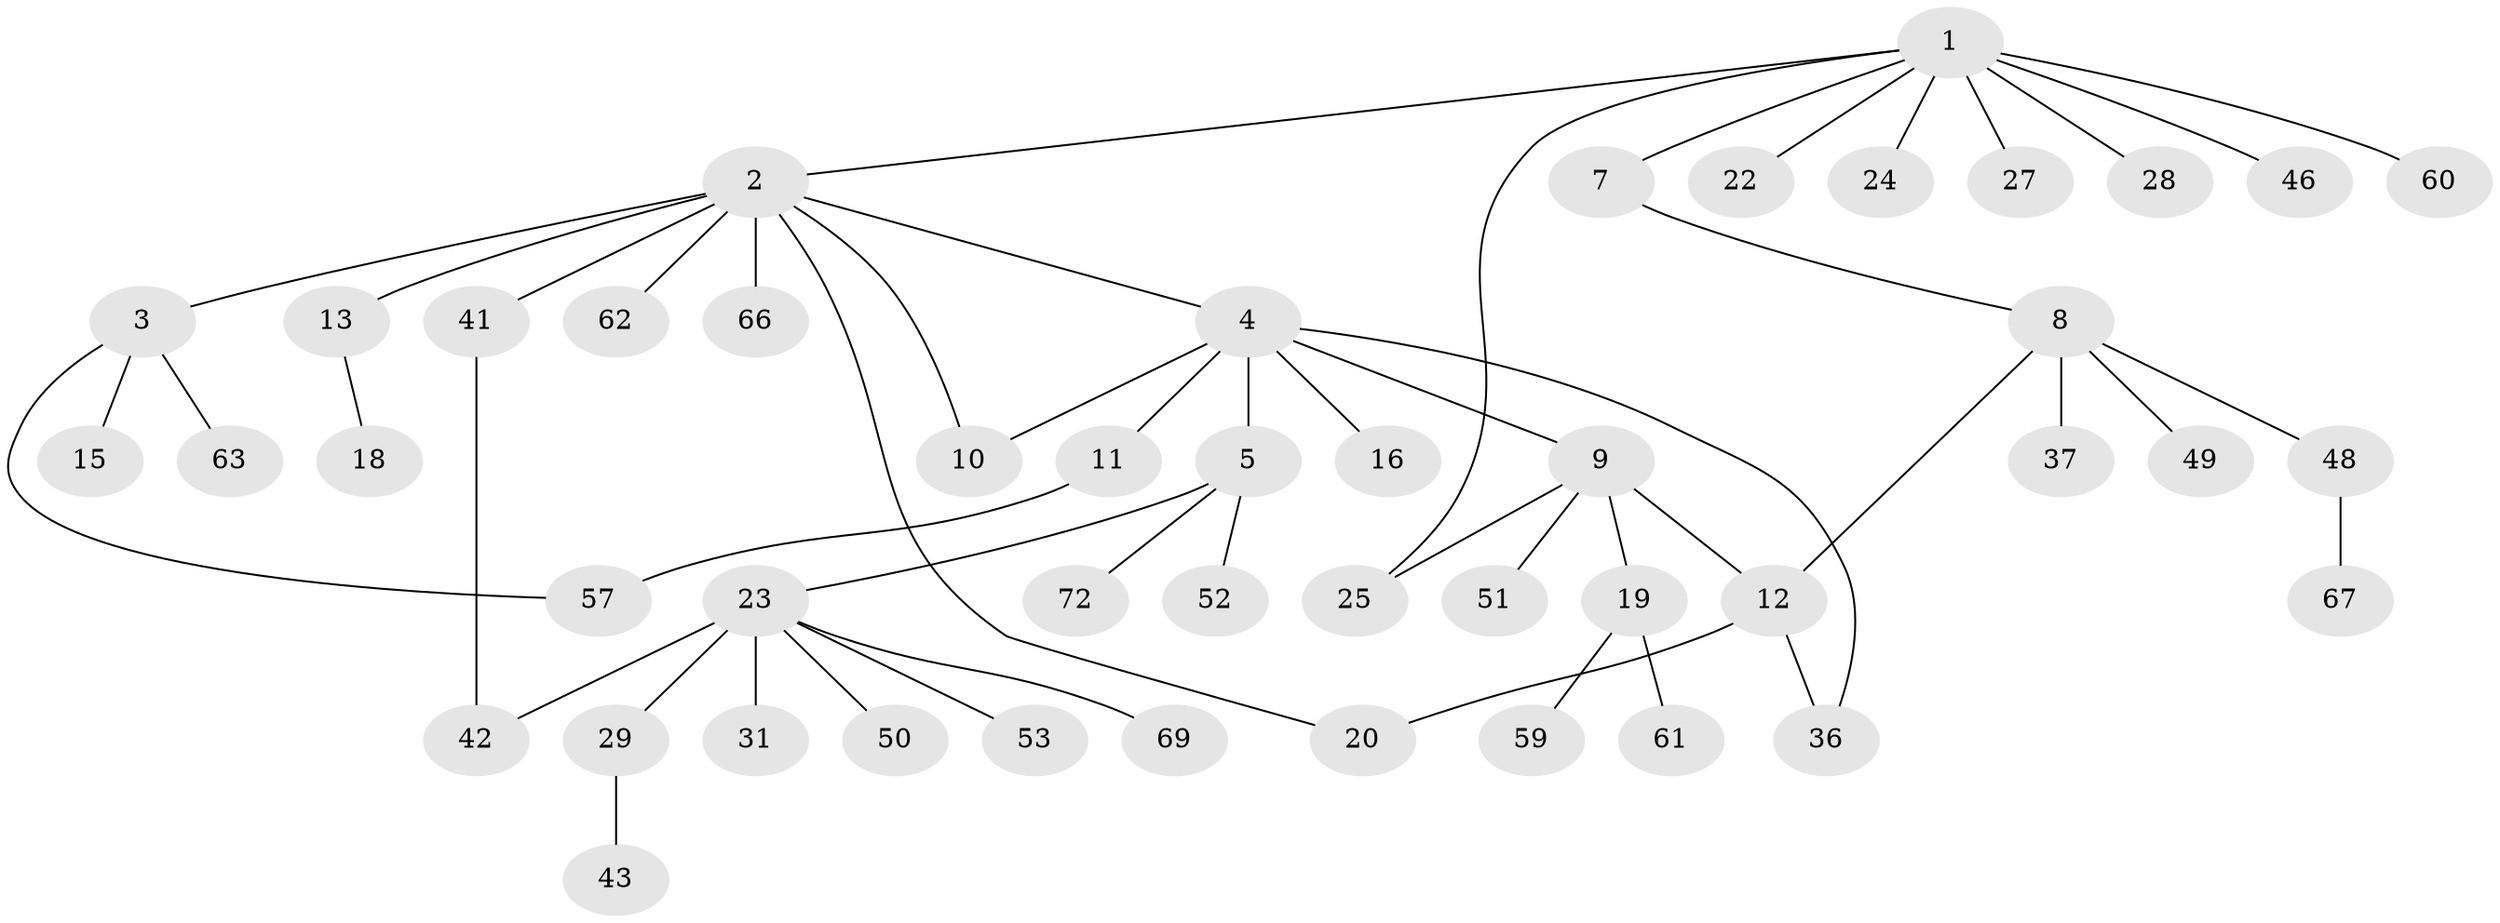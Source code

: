 // Generated by graph-tools (version 1.1) at 2025/51/02/27/25 19:51:37]
// undirected, 47 vertices, 53 edges
graph export_dot {
graph [start="1"]
  node [color=gray90,style=filled];
  1 [super="+17"];
  2 [super="+55"];
  3 [super="+26"];
  4 [super="+6"];
  5 [super="+21"];
  7;
  8 [super="+34"];
  9 [super="+71"];
  10;
  11 [super="+45"];
  12 [super="+35"];
  13 [super="+14"];
  15 [super="+70"];
  16 [super="+30"];
  18;
  19 [super="+65"];
  20 [super="+47"];
  22 [super="+38"];
  23 [super="+33"];
  24;
  25;
  27;
  28 [super="+32"];
  29;
  31 [super="+40"];
  36 [super="+44"];
  37 [super="+39"];
  41 [super="+56"];
  42;
  43;
  46;
  48;
  49 [super="+54"];
  50;
  51 [super="+58"];
  52;
  53;
  57 [super="+74"];
  59;
  60;
  61;
  62 [super="+64"];
  63;
  66;
  67 [super="+68"];
  69 [super="+73"];
  72;
  1 -- 2;
  1 -- 7;
  1 -- 22;
  1 -- 24;
  1 -- 28 [weight=2];
  1 -- 60;
  1 -- 46;
  1 -- 27;
  1 -- 25;
  2 -- 3;
  2 -- 4;
  2 -- 13;
  2 -- 41;
  2 -- 10;
  2 -- 66;
  2 -- 62;
  2 -- 20;
  3 -- 15;
  3 -- 57;
  3 -- 63;
  4 -- 5;
  4 -- 11;
  4 -- 16;
  4 -- 9;
  4 -- 10;
  4 -- 36;
  5 -- 23;
  5 -- 72;
  5 -- 52;
  7 -- 8;
  8 -- 48;
  8 -- 49;
  8 -- 37;
  8 -- 12;
  9 -- 12;
  9 -- 19;
  9 -- 25;
  9 -- 51;
  11 -- 57;
  12 -- 20;
  12 -- 36;
  13 -- 18;
  19 -- 59;
  19 -- 61;
  23 -- 29;
  23 -- 31;
  23 -- 42;
  23 -- 50;
  23 -- 53;
  23 -- 69;
  29 -- 43;
  41 -- 42;
  48 -- 67;
}
